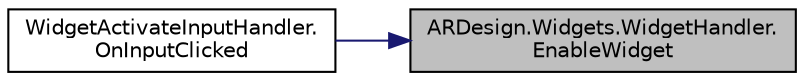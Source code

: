 digraph "ARDesign.Widgets.WidgetHandler.EnableWidget"
{
 // LATEX_PDF_SIZE
  edge [fontname="Helvetica",fontsize="10",labelfontname="Helvetica",labelfontsize="10"];
  node [fontname="Helvetica",fontsize="10",shape=record];
  rankdir="RL";
  Node1 [label="ARDesign.Widgets.WidgetHandler.\lEnableWidget",height=0.2,width=0.4,color="black", fillcolor="grey75", style="filled", fontcolor="black",tooltip="Turns widget off and on - default behavior hides widget object but exposes root node...."];
  Node1 -> Node2 [dir="back",color="midnightblue",fontsize="10",style="solid",fontname="Helvetica"];
  Node2 [label="WidgetActivateInputHandler.\lOnInputClicked",height=0.2,width=0.4,color="black", fillcolor="white", style="filled",URL="$class_widget_activate_input_handler.html#a5da082efb21a9411f36ef57fbd1531a0",tooltip=" "];
}
